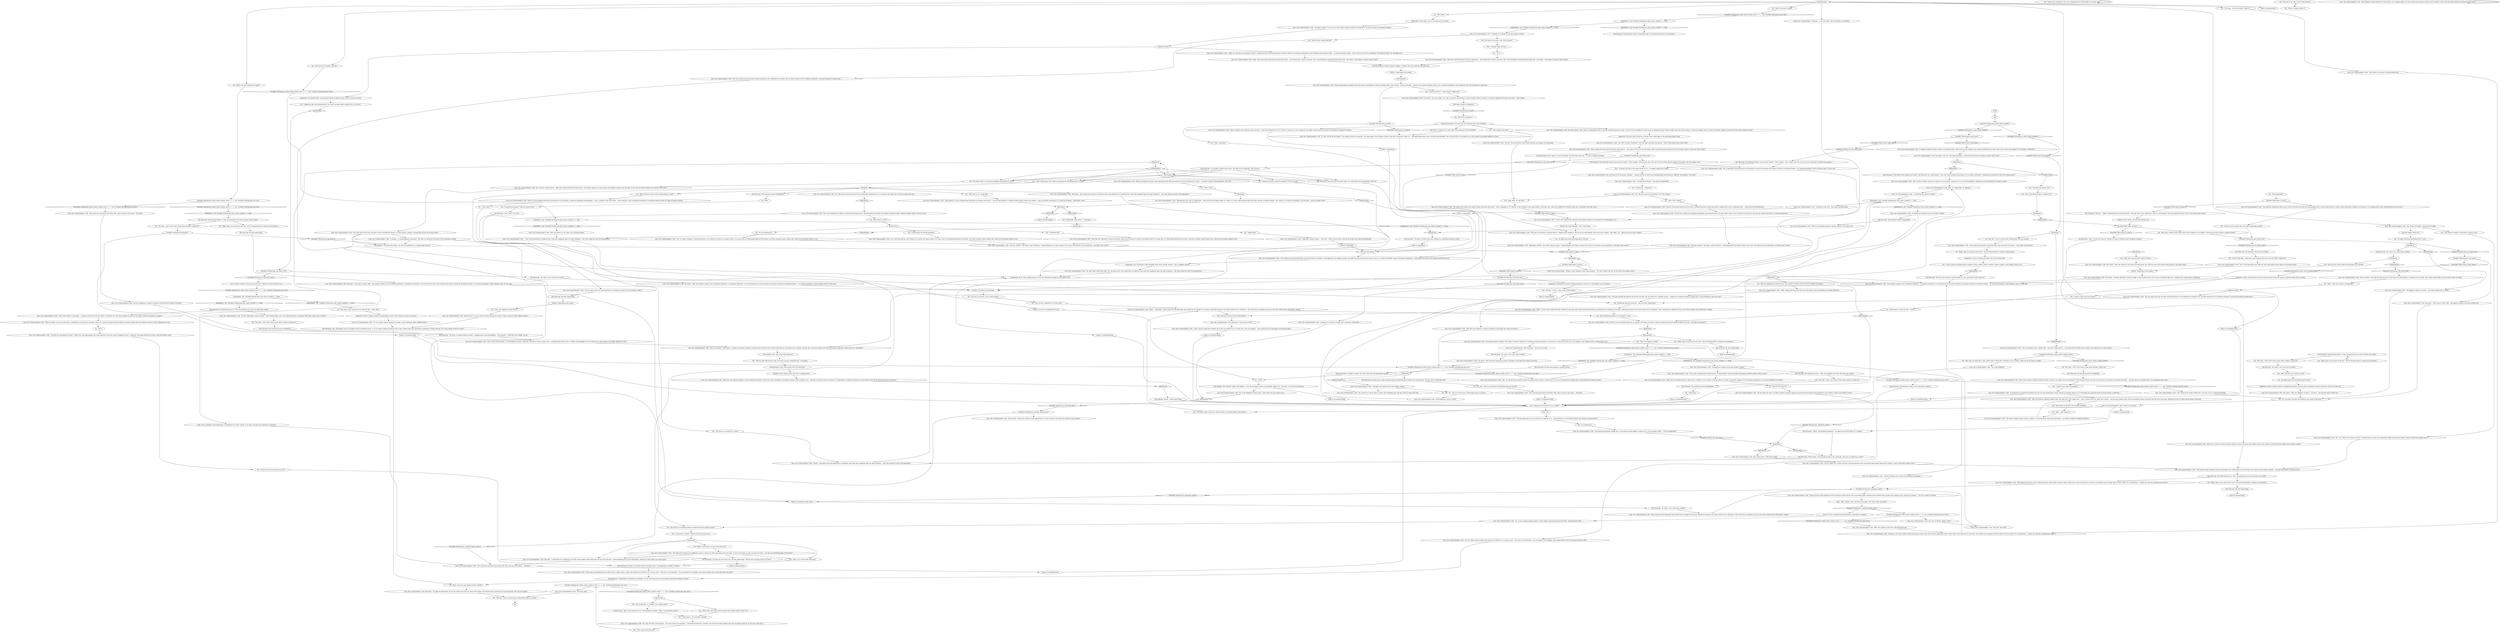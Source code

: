 # WHIRLING / LENA CRYPTIDS CHECK
# White check leading to the first batch of cryptids.
# ==================================================
digraph G {
	  0 [label="START"];
	  1 [label="input"];
	  2 [label="Lena, the Cryptozoologist's wife: \"Hmm... I'm not sure I agree with that, sweetie. At any rate, some argue that the kind green ape should also be thought of as human, especially because it has shown itself to be so *humane*. I don't dare form an opinion one way or the other without more information, though.\""];
	  3 [label="You: \"What evidence is there of this animal being a sound?\""];
	  4 [label="Lena, the Cryptozoologist's wife: \"Plenty. It's the evidence that led to its discovery. In the Twenties, a group of Areopagite ornithologists -- that is, scientists who study birds -- were trying out a new recording technology for capturing sounds outside the range of human hearing.\""];
	  5 [label="IsKimHere()  and  Variable[\"whirling.lena_kim_wants_cryptids\"] == false"];
	  6 [label="IsKimHere()  and  Variable[\"whirling.lena_kim_wants_cryptids\"] == false", shape=diamond];
	  7 [label="!(IsKimHere()  and  Variable[\"whirling.lena_kim_wants_cryptids\"] == false)", shape=diamond];
	  8 [label="You: \"Right, okay, we can move on for now.\" (It'd be dishonourable to renege on the promise.)"];
	  9 [label="Lena, the Cryptozoologist's wife: \"There are limits, you see, to how large a metabolism an ecosystem can beget. Some say a gravity anomaly below the Koko Nur desert might allow the creature to grow to these *gargantuan* sizes.\""];
	  10 [label="Lena, the Cryptozoologist's wife: \"Oh -- it is. None of its victims survived. Grieving relatives never even found their bodies because the Gnome's venom *dissolved* organic tissue.\""];
	  11 [label="You: \"It followed him?\""];
	  12 [label="Lena, the Cryptozoologist's wife: \"The bird was controlling his mind. It *kept* him from approaching. He could step back, but every time he stepped forward -- paralysis. Uwe spent three days trying, until the bird flew away.\""];
	  13 [label="Lena, the Cryptozoologist's wife: \"More like *he* followed it. A bird that big has many litres of blood in it and he was dying of thirst. For many days, Dr. Plattenkalk followed the teratorn, until they reached a great canyon wall, where the bird finally landed to rest.\""];
	  14 [label="Lena, the Cryptozoologist's wife: \"The eight-eyed teratorn was indifferent to him, as long as he didn't get closer than two steps. It even let him feed on some carcasses up there -- and the two unfertilized eggs it left behind.\""];
	  15 [label="Lena, the Cryptozoologist's wife: She grins. \"I'm glad you liked them, but I'm not really one to tell you about *all* of them. You should ask my husband if you get the chance. He's the real expert.\""];
	  16 [label="You: \"I helped you get your husband back. You *owe* me some sweet cryptid facts as a reward!\""];
	  17 [label="You: \"I want to know everything about cryptids. Living cryptids, extinct cryptids, marine cryptids, land cryptids. Bring it on!\""];
	  18 [label="Lena, the Cryptozoologist's wife: \"Your work must get quite frustrating. Well, okay, just one or two more...\" She grins."];
	  19 [label="You: \"But, but... this is so much more *interesting* than my real job.\""];
	  20 [label="Lena, the Cryptozoologist's wife: \"Please don't misunderstand me, either of you! I didn't mean to imply that Seolites are inferior to us. In many ways,\" she turns to the lieutenant, \"you are superior. For example, your earwax doesn't have a foul odour like ours does.\""];
	  21 [label="Kim Kitsuragi: \"A tremendous evolutionary advantage, I'm sure. But perhaps we've had enough speculative biology for today?\""];
	  22 [label="Lena, the Cryptozoologist's wife: \"What do you mean?\""];
	  23 [label="You: \"He doesn't seem to have any character flaws. No human being is that perfect.\""];
	  24 [label="Lena, the Cryptozoologist's wife: She smiles. \"Well, the most dangerous cryptid is thought to have been the Gnome of Geroma.\""];
	  25 [label="Kim Kitsuragi: \"If the body of the creature was found,\" the lieutenant can't help himself, \"why aren't there detailed illustrations of it in science textbooks? Confirming the existence of this very lethal species?\""];
	  26 [label="You: \"Shush, Kim, she's gonna tell me about the invisible cryptid. What is it?\""];
	  27 [label="Jump to: [daquahub]"];
	  28 [label="You: \"What does it, um, sound like?\""];
	  29 [label="Lena, the Cryptozoologist's wife: \"Like nothing. It's such a high-pitched sound that us humans can't hear it -- nor can other animals. It could be ringing right outside your window -- and you wouldn't even know it! It could be anywhere -- everywhere, even...\""];
	  30 [label="Jump to: [daquahub]"];
	  31 [label="Kim Kitsuragi: \"And I *don't*. Just one.\""];
	  32 [label="Lena, the Cryptozoologist's wife: \"...everything has a price, sweetie.\""];
	  33 [label="You: \"Wow. *The* cryptid?\""];
	  34 [label="You: \"I understand. He started hunting it.\""];
	  35 [label="Lena, the Cryptozoologist's wife: \"Absolutely, sweetie,\" she smiles, glad you agree. \"Cryptozoologists have been tracing it ever since, but Uamrao is vast, mysterious, and holds many secrets.\""];
	  36 [label="Lena, the Cryptozoologist's wife: \"This one's very famous, everyone knows it. People will be looking at that tie on you and thinking: that man is into cryptids.\" She winks. \"So -- what else do you want to know?\""];
	  37 [label="Logic: \"Alas!\" Always \"alas, and then it was gone!\" Isn't that overly convenient?"];
	  38 [label="Lena, the Cryptozoologist's wife: \"I'm very grateful to you, sweetie. But -- now that I think about it -- you should talk to Morell about cryptids. He could tell you so much more!\""];
	  39 [label="Lena, the Cryptozoologist's wife: \"Oh, I'd be delighted!\""];
	  40 [label="You: \"Why don't you have more information?\""];
	  41 [label="Kim Kitsuragi: The lieutenant pauses thoughtfully."];
	  42 [label="You: \"I don't understand. Why would you prolong your life? Being alive is terrible.\""];
	  43 [label="You: \"Right, okay, we can move on for now.\" (It'd be dishonourable to renege on the promise.)"];
	  44 [label="You: \"What if it's predatory?\""];
	  45 [label="You: \"They amplify each other.\""];
	  46 [label="Variable[\"whirling.lena_tell_water_lock\"]"];
	  47 [label="Variable[\"whirling.lena_tell_water_lock\"]", shape=diamond];
	  48 [label="!(Variable[\"whirling.lena_tell_water_lock\"])", shape=diamond];
	  49 [label="Volition: Or he'll be *disappointed* in you."];
	  50 [label="You: \"Immortal bacteria, immortal geologist? That's too wild.\""];
	  51 [label="You: No. It was a perfectly good explanation, stop being so sceptical."];
	  52 [label="You: \"Okay. What *is* this bird?\""];
	  53 [label="Lena, the Cryptozoologist's wife: \"The eight-eyed teratorn, the largest flying avian ever discovered -- with a wingspan of 11.5 metres. It was thought to have gone extinct 3,500 years ago, some even doubted the *fossils* were real. A mutation, they said. Until...\""];
	  54 [label="Lena, the Cryptozoologist's wife: \"It happened on a botanical expedition into the vast and unexplored Uamrao canyon in southeast Iilmaraa. Dr. Plattenkalk got separated from his group during a sandstorm...\""];
	  55 [label="Variable[\"TASK.inspect_traps_done\"]"];
	  56 [label="Variable[\"TASK.inspect_traps_done\"]", shape=diamond];
	  57 [label="!(Variable[\"TASK.inspect_traps_done\"])", shape=diamond];
	  58 [label="IsKimHere()  and  Variable[\"whirling.lena_kim_wants_cryptids\"] == false"];
	  59 [label="IsKimHere()  and  Variable[\"whirling.lena_kim_wants_cryptids\"] == false", shape=diamond];
	  60 [label="!(IsKimHere()  and  Variable[\"whirling.lena_kim_wants_cryptids\"] == false)", shape=diamond];
	  61 [label="Morell, the Cryptozoologist: \"Sure, why not?\" He scowls."];
	  62 [label="Jump to: [lenamainhub]"];
	  63 [label="kimhumanhub"];
	  64 [label="Kim Kitsuragi: The lieutenant leans in. \"Hey, you promised you'd only ask about one cryptid.\""];
	  65 [label="You: \"What's the tiniest cryptid?\""];
	  66 [label="Lena, the Cryptozoologist's wife: \"The most dangerous cryptid is thought to have been the Gnome of Geroma.\""];
	  67 [label="Kim Kitsuragi: The lieutenant leans in. \"Hey, you promised you'd only ask about *one* cryptid.\""];
	  68 [label="You: \"But, Kim... Don't *you* want to hear about another cryptid too?\""];
	  69 [label="You: \"Wow. With its saliva?\""];
	  70 [label="Lena, the Cryptozoologist's wife: \"The world's largest canyon system, sweetie. It's a barren waste east of the Erg desert -- an ancient riverbed, completely dried up.\""];
	  71 [label="You: \"Hold on, how did he survive to tell the story?\""];
	  72 [label="Suggestion: Nope, you don't have any new winning tactics to get the woman to spill the beans about cryptids."];
	  73 [label="Kim Kitsuragi: He nods approvingly."];
	  74 [label="Kim Kitsuragi: The lieutenant pauses thoughtfully."];
	  75 [label="Lena, the Cryptozoologist's wife: \"Mhm, Mijanou did talk about the end of the world a great deal before her abrupt departure.\""];
	  76 [label="Kim Kitsuragi: \"We don't have time for Cryptozoology 101. Let's get back to work, shall we?\""];
	  77 [label="Lena, the Cryptozoologist's wife: She looks at you, her voice grave suddenly. \"It still took the Gnome of Geroma an entire *day* to die.\""];
	  78 [label="Lena, the Cryptozoologist's wife: \"I thought we'd agreed on just one cryptid, sweetie.\""];
	  79 [label="Electrochemistry: Cryptids, cryptids, let's hear about ALL the interesting cryptids!"];
	  80 [label="Lena, the Cryptozoologist's wife: \"Oh, no, I didn't mean to imply that Seolites are inferior to us. In many ways,\" she turns to the lieutenant, \"you are superior. For example, your earwax doesn't have a foul odour like ours does.\""];
	  81 [label="Lena, the Cryptozoologist's wife: \"That would be the Giant of Koko Nur!\" she says as if it's common knowledge."];
	  82 [label="You: \"You mean, there is an immortal geologist wandering the world?\""];
	  83 [label="Lena, the Cryptozoologist's wife: \"I thought we'd agreed on just one cryptid, sweetie.\""];
	  84 [label="Lena, the Cryptozoologist's wife: \"No one knows for sure. It is like an *awful* mountain appearing from below the horizon and expanding to cover almost a third of your field of vision.\""];
	  85 [label="Lena, the Cryptozoologist's wife: \"The towering luminosity of Koko Nur is a bad omen in local folklore. Some say it's a fata morgana, others -- a fate unimaginable.\""];
	  86 [label="You: \"But, Kim... Don't *you* want to hear about another cryptid too?\""];
	  87 [label="You: \"Are there any photos of it?\""];
	  88 [label="Lena, the Cryptozoologist's wife: \"It could be,\" she says calmly. \"As I said, it could be *everywhere*, and we wouldn't know any better. It could be ringing all the days of our lives -- *and* nights.\""];
	  89 [label="Lena, the Cryptozoologist's wife: \"After that, the corpuscle appears to have migrated elsewhere. There have been recordings of anomalies similar to those spotted in Ea -- but they've been few and far between. It's impossible to confirm the presence of any stable Col Do Ma Ma Daqua population anywhere.\""];
	  90 [label="Suggestion: She *transforms* when speaking about these strange animals -- into a confident woman."];
	  91 [label="Lena, the Cryptozoologist's wife: \"He was lost, without any navigation equipment and desperately low on water. After a day or two he noticed a bird high in the noon sky. A great black bird, it seemed gargantuan.\""];
	  92 [label="You: \"He was following it?\""];
	  93 [label="Lena, the Cryptozoologist's wife: \"Yes. Or, rather, *hunting*. A bird that big has a lot of blood in it and he was dying of thirst. For many days, Dr. Plattenkalk followed the teratorn, until they reached a great canyon wall, where the bird finally landed to rest.\""];
	  94 [label="Rhetoric: He's sincere. He likes the audacity of it."];
	  95 [label="Variable[\"whirling.lena_white_check_cryptids\"]"];
	  96 [label="Variable[\"whirling.lena_white_check_cryptids\"]", shape=diamond];
	  97 [label="!(Variable[\"whirling.lena_white_check_cryptids\"])", shape=diamond];
	  98 [label="Jump to: [lenamainhub]"];
	  99 [label="Lena, the Cryptozoologist's wife: \"Your work must get quite frustrating. Well, okay, just one or two more...\" She smiles mischievously."];
	  100 [label="Lena, the Cryptozoologist's wife: \"Sorry, sweetie. I can't get into that just now. Garte did say he could deliver a telegram for me earlier, and I should really notify our house sitter about our delay...\""];
	  101 [label="IsKimHere()  and  Variable[\"whirling.lena_kim_wants_cryptids\"] == false"];
	  102 [label="IsKimHere()  and  Variable[\"whirling.lena_kim_wants_cryptids\"] == false", shape=diamond];
	  103 [label="!(IsKimHere()  and  Variable[\"whirling.lena_kim_wants_cryptids\"] == false)", shape=diamond];
	  104 [label="Kim Kitsuragi: He nods approvingly."];
	  105 [label="You: \"Just one or two more, Lena. Pretty please?\""];
	  106 [label="Lena, the Cryptozoologist's wife: \"I thought we'd agreed on just one cryptid, sweetie.\""];
	  107 [label="Lena, the Cryptozoologist's wife: \"Yes, and she's quite mad too -- after she treated herself with the bacteria, she stopped ageing, but also became increasingly eccentric and irascible, so that even her oldest friends were forced to pull away...\""];
	  108 [label="Lena, the Cryptozoologist's wife: \"Hmm...\" She thinks. \"Some argue that the kind green ape should also be thought of as human, especially because it has shown itself to be so *humane*. I don't dare form an opinion one way or the other without more information, though.\""];
	  109 [label="Variable[\"whirling.lena_white_check_cryptid_count\"] == 2  and  Variable[\"whirling.lena_just_one\"]"];
	  110 [label="Variable[\"whirling.lena_white_check_cryptid_count\"] == 2  and  Variable[\"whirling.lena_just_one\"]", shape=diamond];
	  111 [label="!(Variable[\"whirling.lena_white_check_cryptid_count\"] == 2  and  Variable[\"whirling.lena_just_one\"])", shape=diamond];
	  112 [label="IsKimHere()"];
	  113 [label="IsKimHere()", shape=diamond];
	  114 [label="!(IsKimHere())", shape=diamond];
	  115 [label="Jump to: [daquahub]"];
	  116 [label="Kim Kitsuragi: \"Okay. I won't spoil your fun,\" the lieutenant concedes. \"What is the invisible cryptid?\""];
	  117 [label="IsKimHere()"];
	  118 [label="IsKimHere()", shape=diamond];
	  119 [label="!(IsKimHere())", shape=diamond];
	  120 [label="Half Light: Maybe it's predatory?"];
	  121 [label="You: \"The Gnome of Geroma? That doesn't sound too bad.\""];
	  122 [label="You: \"*Cryobacter... katlensis*?\""];
	  123 [label="You: \"And there was something about an undiscovered sub-species of man?\""];
	  124 [label="Lena, the Cryptozoologist's wife: \"Yes. A bird that big has a lot of blood in it and he was dying of thirst. For many days Dr. Plattenkalk followed the teratorn. Until they reached a great canyon wall, where the bird finally landed to rest.\""];
	  125 [label="IsKimHere()"];
	  126 [label="IsKimHere()", shape=diamond];
	  127 [label="!(IsKimHere())", shape=diamond];
	  128 [label="IsKimHere()  and  Variable[\"whirling.lena_kim_wants_cryptids\"] == false"];
	  129 [label="IsKimHere()  and  Variable[\"whirling.lena_kim_wants_cryptids\"] == false", shape=diamond];
	  130 [label="!(IsKimHere()  and  Variable[\"whirling.lena_kim_wants_cryptids\"] == false)", shape=diamond];
	  131 [label="Lena, the Cryptozoologist's wife: She smiles. \"Well, the smallest cryptid is the *Cryobacter katlensis*, a unicellular bacterium. It was discovered in one of the northern-most points of Katla on the Boreal Plateau -- by renowned geologist Catelyn Mijanou some 70 years ago.\""];
	  132 [label="You: \"Right, okay, we can move on for now.\" (It'd be dishonourable to renege on the promise.)"];
	  133 [label="Lena, the Cryptozoologist's wife: \"Everyone thought the bacteria had driven her mad. But she really was a brilliant woman -- maybe the Cryobacter katlensis allowed her to see something no one else could...\""];
	  134 [label="Kim Kitsuragi: The lieutenant pauses thoughtfully."];
	  135 [label="Jump to: [lenamainhub]"];
	  136 [label="Kim Kitsuragi: \"Ah, fuck it. Let's have more cryptids.\""];
	  137 [label="Lena, the Cryptozoologist's wife: \"Alas, the first scientist who got his hands on the creature's corpse put it in a jar of formaldehyde, thinking that would detoxify the Gnome's venom.\""];
	  138 [label="Kim Kitsuragi: He nods approvingly."];
	  139 [label="You: \"Are there any *invisible* cryptids?\""];
	  140 [label="Kim Kitsuragi: \"Of course. All fairy tales have someone or something invisible in them.\""];
	  141 [label="You: \"You're right Kim, it's childish, but I need to know.\""];
	  142 [label="Lena, the Cryptozoologist's wife: \"No, dear. But this is basic physics... Oh, sorry, there I go assuming...\" She looks flustered for a moment, her eyes full of mute apology, then she recomposes herself. \"At any rate, these tests...\""];
	  143 [label="Lena, the Cryptozoologist's wife: \"The scientists soon discovered they could track and even *predict* what appeared to be feeding, mating, and migration patterns based on sound waves in a *strictly delimited* range of ultrasonic frequencies -- even higher than those of the highest-pitched bat calls.\""];
	  144 [label="Suggestion: This lady really should be a teacher. She's really good at the explaining things thing."];
	  145 [label="Lena, the Cryptozoologist's wife: \"Sequester. Thyme. Josquin --\" She nods. \"Those are but some of the Ma Ma Daqua they followed individually.\""];
	  146 [label="Lena, the Cryptozoologist's wife: \"They grew quite obsessed with these little birds -- even though they couldn't see them, they could distinguish among individual birds and,\" she smiles, \"even began to *name* some of them.\""];
	  147 [label="Lena, the Cryptozoologist's wife: \"Mijanou disappeared shortly after injecting herself with the bacteria she had brought back to study -- no doubt, in hopes of prolonging her *own* life.\""];
	  148 [label="Kim Kitsuragi: The lieutenant leans in. \"Hey, you promised you'd only ask about one cryptid.\""];
	  149 [label="Kim Kitsuragi: The lieutenant mutters something under his breath but nods for you to go ahead."];
	  150 [label="Lena, the Cryptozoologist's wife: \"Yes! It's the kind green ape. Half war story, half undiscovered species in the genus homo.\""];
	  151 [label="Lena, the Cryptozoologist's wife: \"Well, the cryptid on your pen is the kind green ape.\""];
	  152 [label="Lena, the Cryptozoologist's wife: \"I didn't mean to imply that Seolites are in any way inferior to us. In some ways, they are superior -- every species has its advantages and disadvantages.\""];
	  153 [label="Lena, the Cryptozoologist's wife: \"Which is to say, the kind green ape is a species with which we share a common ancestor and that evolved parallel to our own -- just like your partner's!\""];
	  154 [label="Kim Kitsuragi: \"Yes, advantages such as the flakier texture of Seolite earwax, or so I've heard. Nothing inspires pride in one's species quite like speculative evolutionary biology. Perhaps we've had enough of that for today?\""];
	  155 [label="Lena, the Cryptozoologist's wife: \"*Cryobacter katlensis*,\" she answers immediately."];
	  156 [label="Lena, the Cryptozoologist's wife: \"Alas, no. And the first scientist who got his hands on the creature's corpse put it in a jar of formaldehyde, thinking that would detoxify the Gnome's venom.\""];
	  157 [label="You: \"Why is the Ma Ma Daqua so afraid of us?\""];
	  158 [label="Kim Kitsuragi: The lieutenant pauses thoughtfully."];
	  159 [label="Kim Kitsuragi: \"Ah, fuck it. Let's have more cryptids.\""];
	  160 [label="You: \"Wait, she *injected* herself with it?\""];
	  161 [label="IsKimHere()"];
	  162 [label="IsKimHere()", shape=diamond];
	  163 [label="!(IsKimHere())", shape=diamond];
	  164 [label="Logic: Sure. A perfectly good explanation. It dissolved in its *own* venom. Go on then, ask about more gnomes or whatever."];
	  165 [label="Lena, the Cryptozoologist's wife: \"Yes. It has amazing healing qualities. Some soldiers reported growing back limbs, regaining their sight...\""];
	  166 [label="Untitled hub"];
	  167 [label="Lena, the Cryptozoologist's wife: \"Of course, sweetie. Do you want to hear about another cryptid? The teratorn is, by many accounts, the greatest though...\""];
	  168 [label="You: \"An eight-eyed mind-controlling bird? No way.\""];
	  169 [label="Lena, the Cryptozoologist's wife: She nods. \"I understand your scepticism, but that's what happens with things that are rare and stand out -- their disappearance is most memorable, and they are least likely to be found again.\""];
	  170 [label="You: \"Seems very convenient, that it just disappeared and nothing like it was seen again.\""];
	  171 [label="Variable[\"whirling.lena_white_check_cryptid_count\"] == 2  and  Variable[\"whirling.lena_just_one\"]"];
	  172 [label="Variable[\"whirling.lena_white_check_cryptid_count\"] == 2  and  Variable[\"whirling.lena_just_one\"]", shape=diamond];
	  173 [label="!(Variable[\"whirling.lena_white_check_cryptid_count\"] == 2  and  Variable[\"whirling.lena_just_one\"])", shape=diamond];
	  174 [label="Lena, the Cryptozoologist's wife: She turns to Morell. \"Right, honey?\""];
	  175 [label="Variable[\"whirling.lena_white_check_cryptids_failed\"]"];
	  176 [label="Variable[\"whirling.lena_white_check_cryptids_failed\"]", shape=diamond];
	  177 [label="!(Variable[\"whirling.lena_white_check_cryptids_failed\"])", shape=diamond];
	  178 [label="You: \"Hey, Lena, I'd really like to hear about some of those juicy *cryptids* you've studied. Could you tell me about a couple?\""];
	  179 [label="Lena, the Cryptozoologist's wife: \"It's our closest relative among the cryptids. Same taxonomic family, different genus.\""];
	  180 [label="Lena, the Cryptozoologist's wife: \"Please don't misunderstand me, either of you. *Human* as it is used in everyday speech is hardly a taxonomic category. For all intents and purposes, you can be thought of as human...\""];
	  181 [label="You: \"But, but... this is so much more *interesting* than my real job.\""];
	  182 [label="You: \"What did this cryptid look like?\""];
	  183 [label="Lena, the Cryptozoologist's wife: \"The bacterial colony Mijanou found had remained alive while frozen in ice for longer than anyone could reliably estimate -- certainly from before recorded history.\""];
	  184 [label="You: \"Just one or two more, Lena. Pretty please?\""];
	  185 [label="Kim Kitsuragi: The lieutenant pauses thoughtfully."];
	  186 [label="Variable[\"whirling.lena_big_giant\"]"];
	  187 [label="Variable[\"whirling.lena_big_giant\"]", shape=diamond];
	  188 [label="!(Variable[\"whirling.lena_big_giant\"])", shape=diamond];
	  189 [label="Jump to: [cryptidintrohub]"];
	  190 [label="Volition: Something in him breaks."];
	  191 [label="Lena, the Cryptozoologist's wife: \"What an interesting question! And the answer is: yes, there are!\""];
	  192 [label="Untitled hub"];
	  193 [label="Jump to: [daquahub]"];
	  194 [label="Lena, the Cryptozoologist's wife: \"It's the *Col Do Ma Ma Daqua*,\" the woman corrects her glasses. \"Its name means 'thin whisper of sound'. And that's *precisely* what it is -- self-replicating sound waves, invisible and intangible! The Col Do Ma Ma is very afraid of us, which makes it incredibly difficult to track...\""];
	  195 [label="You: \"I don't know... Do I look like a dweeb?\""];
	  196 [label="Half Light: I wouldn't be so sure. What if the damage is *also* invisible?"];
	  197 [label="Kim Kitsuragi: He nods approvingly."];
	  198 [label="Kim Kitsuragi: The lieutenant leans in. \"Hey, you promised you'd only ask about one cryptid.\""];
	  199 [label="Lena, the Cryptozoologist's wife: \"Well, the answer is: yes, there is an invisible cryptid.\""];
	  200 [label="You: \"Okay. Not now, let's back up a notch.\""];
	  201 [label="Lena, the Cryptozoologist's wife: \"Oh, I'd be delighted! Truth be told, I could really use the company too...\""];
	  202 [label="Variable[\"TASK.inspect_traps_done\"]"];
	  203 [label="Variable[\"TASK.inspect_traps_done\"]", shape=diamond];
	  204 [label="!(Variable[\"TASK.inspect_traps_done\"])", shape=diamond];
	  205 [label="Lena, the Cryptozoologist's wife: She grins. \"Can't say no to that. Well... the biggest cryptid is the Giant of Koko Nur.\""];
	  206 [label="Jump to: [lenamainhub]"];
	  207 [label="Lena, the Cryptozoologist's wife: \"The smallest cryptid is the *Cryobacter katlensis*, a unicellular bacterium. It was discovered in one of the northern-most points of Katla on the Boreal Plateau -- by renowned geologist Catelyn Mijanou some 70 years ago.\""];
	  208 [label="Jump to: [cryptidintrohub]"];
	  209 [label="You: \"People like him who stand out... they just don't belong here.\""];
	  210 [label="Jump to: [lenamainhub]"];
	  211 [label="Lena, the Cryptozoologist's wife: She grins. \"Can't say no to that. Well... the smallest cryptid is the *Cryobacter katlensis*, a unicellular bacterium. It was discovered in one of the northern-most points of Katla on the Boreal Plateau -- by renowned geologist Catelyn Mijanou some 70 years ago.\""];
	  212 [label="You: \"A whisper light and low...\""];
	  213 [label="Lena, the Cryptozoologist's wife: \"Well, dear -- they cancel each other out. And these tests were performed so recklessly that when they happened upon the right frequency... well, they wiped out most of the population.\""];
	  214 [label="You: \"But how can an animal be a sound?\""];
	  215 [label="You: \"Interesting. What about...\" (Conclude.)"];
	  216 [label="Lena, the Cryptozoologist's wife: \"Yes. The bacteria had survived in the ice since times immemorial. It is not hard to see where she could have gotten the idea.\""];
	  217 [label="Lena, the Cryptozoologist's wife: \"Indeed there is! It's our closest relative among the cryptids. Same taxonomic family, different genus.\""];
	  218 [label="You: \"Is this bird a cryptid?\" (Point to the tie she gave you.)"];
	  219 [label="Morell, the Cryptozoologist: \"Mutation...\" the man scoffs. \"All of evolution is a mutation.\""];
	  220 [label="Kim Kitsuragi: \"This one -- I liked,\" the lieutenant puts down his notes. \"Not only does it have eight eyes, *and* is a living fossil, *and* the largest bird ever to live. It also does mind control.\""];
	  221 [label="Variable[\"TASK.report_to_lena\"]"];
	  222 [label="Variable[\"TASK.report_to_lena\"]", shape=diamond];
	  223 [label="!(Variable[\"TASK.report_to_lena\"])", shape=diamond];
	  224 [label="Morell, the Cryptozoologist: \"Modern radar telemetry shows great promise -- we *will* confirm this one. By the end of the decade, latest.\""];
	  225 [label="Variable[\"whirling.lena_tell_water_lock\"]"];
	  226 [label="Variable[\"whirling.lena_tell_water_lock\"]", shape=diamond];
	  227 [label="!(Variable[\"whirling.lena_tell_water_lock\"])", shape=diamond];
	  228 [label="Suggestion: Sometimes, the most charming thing you can do is be *reasonable* in your requests."];
	  229 [label="Lena, the Cryptozoologist's wife: \"I suppose you could use a break, and I could use a distraction...\""];
	  230 [label="Kim Kitsuragi: The lieutenant shuts his eyes briefly..."];
	  231 [label="Variable[\"whirling.lena_tell_water_lock\"]"];
	  232 [label="Variable[\"whirling.lena_tell_water_lock\"]", shape=diamond];
	  233 [label="!(Variable[\"whirling.lena_tell_water_lock\"])", shape=diamond];
	  234 [label="Kim Kitsuragi: \"Ah, fuck it. Let's have more cryptids.\""];
	  235 [label="You: \"Just one or two more, Lena. Pretty please?\""];
	  236 [label="Lena, the Cryptozoologist's wife: \"Oh, sweetie, it's not all quite so awful. But prolonging one's life does seem to come with risks.\""];
	  237 [label="daquahub"];
	  238 [label="You: Just nod eagerly."];
	  239 [label="Variable[\"whirling.lena_col_half\"]"];
	  240 [label="Variable[\"whirling.lena_col_half\"]", shape=diamond];
	  241 [label="!(Variable[\"whirling.lena_col_half\"])", shape=diamond];
	  242 [label="You: \"Mhm, song birds.\""];
	  243 [label="You: \"Could it be *here*?\" (Look around.) \"Right now?\""];
	  244 [label="Lena, the Cryptozoologist's wife: \"It's not. Don't worry. If it were predatory we would have found it by the damage it inflicts.\""];
	  245 [label="Physical Instrument: You have *no clue* because you're not a DWEEB."];
	  246 [label="You: \"This has been educational, sadly we need to discuss something else.\" (Conclude.)"];
	  247 [label="You: \"War story?\""];
	  248 [label="Volition: Something in him breaks."];
	  249 [label="Lena, the Cryptozoologist's wife: \"Every now and then, the bird would dive down to feed on an animal carcass somewhere on the horizon. But by the time Uwe got there, the teratorn had taken off already -- and the carcass was picked clean. This happened many times.\""];
	  250 [label="Lena, the Cryptozoologist's wife: \"Yes way, sweetie,\" she smiles, used to derision. \"Cryptozoologists have been tracing it ever since, but Uamrao is vast, mysterious, and holds many secrets.\""];
	  251 [label="Suggestion: There's really no point in manipulating anyone. She'd be only too pleased to tell you about her work. Go on and ask!"];
	  252 [label="Kim Kitsuragi: The lieutenant throws you one of his *looks*. \"*One* cryptid -- not a couple. One. This won't turn into some kind of cryptid extravaganza.\""];
	  253 [label="Variable[\"whirling.lena_cryptids_rhetoric_alas\"]"];
	  254 [label="Variable[\"whirling.lena_cryptids_rhetoric_alas\"]", shape=diamond];
	  255 [label="!(Variable[\"whirling.lena_cryptids_rhetoric_alas\"])", shape=diamond];
	  256 [label="Lena, the Cryptozoologist's wife: \"But just one. I doubt your partner would appreciate it if I were to distract you from your duties for much longer!\""];
	  257 [label="Lena, the Cryptozoologist's wife: \"The biggest cryptid is of course -- the Giant of Koko Nur. It's huge.\""];
	  258 [label="You: \"Right, okay, we can move on for now.\" (It'd be dishonourable to renege on the promise.)"];
	  259 [label="Variable[\"whirling.lena_white_check_cryptid_count\"] == 2  and  Variable[\"whirling.lena_just_one\"]"];
	  260 [label="Variable[\"whirling.lena_white_check_cryptid_count\"] == 2  and  Variable[\"whirling.lena_just_one\"]", shape=diamond];
	  261 [label="!(Variable[\"whirling.lena_white_check_cryptid_count\"] == 2  and  Variable[\"whirling.lena_just_one\"])", shape=diamond];
	  262 [label="Kim Kitsuragi: The lieutenant looks at you, pleasantly surprised."];
	  263 [label="Lena, the Cryptozoologist's wife: She looks at the lieutenant, genially. \"...though Seolites do have some distinguishing characteristics, different *advantages*, if you will.\""];
	  264 [label="You: \"And just how big is it?\""];
	  265 [label="Encyclopedia: \"Col Do Ma Ma Daqua\" can also be translated as \"a whisper light and low.\""];
	  266 [label="Lena, the Cryptozoologist's wife: \"That is a sad story.\" She frowns. \"A group of university students assisting with the field work, in their enthusiasm for the project and, no doubt, because they were preoccupied with impressing their professors, nearly drove it to *extinction*.\""];
	  267 [label="IsKimHere()"];
	  268 [label="IsKimHere()", shape=diamond];
	  269 [label="!(IsKimHere())", shape=diamond];
	  270 [label="IsKimHere()"];
	  271 [label="IsKimHere()", shape=diamond];
	  272 [label="!(IsKimHere())", shape=diamond];
	  273 [label="You: \"She was preparing for the end times. She wanted to witness and record the Twilight Proceedings.\""];
	  274 [label="Kim Kitsuragi: \"That's not how the world works. Let's get back to our investigation, shall we?\""];
	  275 [label="You: \"It won't take long... what harm could hearing about one, just one *little* cryptid do?\""];
	  276 [label="Lena, the Cryptozoologist's wife: \"None of its victims survived. Grieving relatives never even found their bodies because the Gnome's venom dissolved organic tissue almost entirely.\""];
	  277 [label="Variable[\"whirling.lena_white_check_cryptid_count\"] == 2  and  Variable[\"whirling.lena_just_one\"]"];
	  278 [label="Variable[\"whirling.lena_white_check_cryptid_count\"] == 2  and  Variable[\"whirling.lena_just_one\"]", shape=diamond];
	  279 [label="!(Variable[\"whirling.lena_white_check_cryptid_count\"] == 2  and  Variable[\"whirling.lena_just_one\"])", shape=diamond];
	  280 [label="IsKimHere()"];
	  281 [label="IsKimHere()", shape=diamond];
	  282 [label="!(IsKimHere())", shape=diamond];
	  283 [label="Kim Kitsuragi: He gives Lena a look communicating something between disgust and exasperation. \"Ma'am, you're *confusing* him.\""];
	  284 [label="cryptidintrohub"];
	  285 [label="You: \"I intend to live forever too. As a symbol.\""];
	  286 [label="bacteriahub"];
	  287 [label="You: \"What's that?\""];
	  288 [label="Lena, the Cryptozoologist's wife: \"...they were performed so recklessly that when they happened upon the right frequency... well, they wiped out most of the population.\""];
	  289 [label="You: \"They cancel each other out.\""];
	  290 [label="Lena, the Cryptozoologist's wife: She nods gravely. \"They tried to communicate with it, and had no other means but sound. So they started sending out sound waves at frequencies they thought might match the Ma Ma Daqua's. And what happens when a sound wave meets another sound wave of the same frequency, dear?\""];
	  291 [label="Jump to: [cryptidintrohub]"];
	  292 [label="You: \"What happened?\""];
	  293 [label="Lena, the Cryptozoologist's wife: \"Then the teratorn suddenly looked at him. He could see it had *eight eyes* -- four on either side of its skull, like a spider -- and the man couldn't move. He was paralysed, frozen into place with the rock in his hand. Whatever he did, he could not get closer to the bird.\""];
	  294 [label="You: \"An eight-eyed mind-controlling bird? C'mon...\""];
	  295 [label="You: \"Okay. So it's never been seen again.\""];
	  296 [label="Suggestion: You should totally use emotional blackmail. Because that *always* works on women."];
	  297 [label="IsKimHere()"];
	  298 [label="IsKimHere()", shape=diamond];
	  299 [label="!(IsKimHere())", shape=diamond];
	  300 [label="You: \"But, but... this is so much more *interesting* than my real job.\""];
	  301 [label="Kim Kitsuragi: The lieutenant leans in. \"Hey, you promised you'd only ask about one cryptid.\""];
	  302 [label="Kim Kitsuragi: He nods and assumes a waiting posture."];
	  303 [label="Lena, the Cryptozoologist's wife: She smiles. \"Well, the cryptid on your pen is the kind green ape. Half war story, half undiscovered species in the genus homo.\""];
	  304 [label="Lena, the Cryptozoologist's wife: \"Some argue that the kind green ape should also be thought of as human, especially because it has shown itself to be so *humane*. I don't dare form an opinion one way or the other without more information, though.\""];
	  305 [label="Lena, the Cryptozoologist's wife: \"The kind green ape, too, is in some ways superior to us -- such kindness as it has demonstrated is not common among humans.\""];
	  306 [label="Jump to: [cryptidintrohub]"];
	  307 [label="Variable[\"whirling.lena_dangerous_giant\"]"];
	  308 [label="Variable[\"whirling.lena_dangerous_giant\"]", shape=diamond];
	  309 [label="!(Variable[\"whirling.lena_dangerous_giant\"])", shape=diamond];
	  310 [label="Lena, the Cryptozoologist's wife: \"Instead, all the venom leaked out of the creature's teeth and into the surrounding liquid, dissolving the creature itself. A poetic end, perhaps, but a real loss for science...\" she says, mostly to herself."];
	  311 [label="Lena, the Cryptozoologist's wife: \"Wild, yes. Impossible, no. Although...\""];
	  312 [label="Jump to: [cryptidintrohub]"];
	  313 [label="Lena, the Cryptozoologist's wife: \"Oh yes. None of its victims survived. Grieving relatives never even found their bodies because the Gnome's venom *dissolved* organic tissue.\""];
	  314 [label="You: \"Okay -- and Uamrao is...\""];
	  315 [label="Jump to: [cryptidintrohub]"];
	  316 [label="You: \"An eight-eyed mind-controlling bird. Fuck yes.\""];
	  317 [label="Kim Kitsuragi: \"I'm glad you see it that way.\" He nods approvingly. \"Did we have anything more to do here?\""];
	  318 [label="Suggestion: You're an enthusiastic idiot. But you're still an idiot."];
	  319 [label="You: \"But, Kim... Don't *you* want to hear about another cryptid too?\""];
	  320 [label="You: \"But, Kim... Don't *you* want to hear about another cryptid too?\""];
	  321 [label="Lena, the Cryptozoologist's wife: \"My husband did, but it's a shy creature and only shows itself to humans when it feels that it must invervene to save lives. No scientist has ever been able to track it down. It's so mysterious -- I really can't tell you anything more about it.\""];
	  322 [label="You: \"I think there's a name for that -- racism.\""];
	  323 [label="Lena, the Cryptozoologist's wife: \"We can assume that she has been living somewhere in the wilderness for decades now, all alone except for the *Cryobacter katlensis* coursing through her bloodstream...\""];
	  324 [label="Lena, the Cryptozoologist's wife: \"After Mijanou treated herself with the bacteria, she stopped ageing, but also became increasingly eccentric and irascible, so that even her oldest friends were forced to pull away...\""];
	  325 [label="IsKimHere()  and  Variable[\"whirling.lena_kim_wants_cryptids\"] == false"];
	  326 [label="IsKimHere()  and  Variable[\"whirling.lena_kim_wants_cryptids\"] == false", shape=diamond];
	  327 [label="!(IsKimHere()  and  Variable[\"whirling.lena_kim_wants_cryptids\"] == false)", shape=diamond];
	  328 [label="Lena, the Cryptozoologist's wife: \"I'm glad you did, dear.\" She seems genuinely glad."];
	  329 [label="Lena, the Cryptozoologist's wife: \"The *Col Do Ma Ma Daqua*, or 'thin whisper of sound'. And that's *precisely* what it seems to be -- self-replicating sound waves, invisible and intangible! It's very afraid of us, which makes it incredibly difficult to track.\""];
	  330 [label="IsKimHere()"];
	  331 [label="IsKimHere()", shape=diamond];
	  332 [label="!(IsKimHere())", shape=diamond];
	  333 [label="Lena, the Cryptozoologist's wife: \"Although the 'low' part is a little ironic -- the Col Do Ma Ma Daqua makes, or, rather, *is* such a high-pitched sound that other animals, including humans, can't *hear* it. It could be everywhere, all of the time -- and we wouldn't know.\""];
	  334 [label="Lena, the Cryptozoologist's wife: \"They realized that they had discovered a new species -- and called it the Col Do Ma Ma Daqua. After the Perikarnassian name for the voice of god, which is said to be *very* silent.\""];
	  335 [label="Lena, the Cryptozoologist's wife: \"No, dear. They cancel each other out. And these tests were performed so recklessly that when they happened upon the right frequency... well, they wiped out most of the population.\""];
	  336 [label="Lena, the Cryptozoologist's wife: \"Oh yes.\" The small silvery skull shines between your fingers, its beak sharp."];
	  337 [label="Lena, the Cryptozoologist's wife: \"Alone in the blasted desert heat the doctor wandered eastward, where man hasn't stepped foot in over a thousand years -- since the fall of Perikarnassis.\""];
	  338 [label="Variable[\"TASK.report_to_lena\"]"];
	  339 [label="Variable[\"TASK.report_to_lena\"]", shape=diamond];
	  340 [label="!(Variable[\"TASK.report_to_lena\"])", shape=diamond];
	  341 [label="Lena, the Cryptozoologist's wife: \"The professor climbed up there, with a rock in his hand. He found the bird sleeping with its head tucked under its wing. A great black pile of feathers on the perch. So he approached, slowly squeezing the rock in his fist...\""];
	  342 [label="Lena, the Cryptozoologist's wife: \"Yes way, sweetie,\" she smiles, used to derision. \"Cryptozoologists have been tracing it ever since, but Uamrao is vast, mysterious, and holds many secrets.\""];
	  343 [label="IsKimHere()"];
	  344 [label="IsKimHere()", shape=diamond];
	  345 [label="!(IsKimHere())", shape=diamond];
	  346 [label="Kim Kitsuragi: \"Ah, fuck it. Let's have more cryptids.\""];
	  347 [label="Lena, the Cryptozoologist's wife: She frowns. \"Oh dear. Normally I would be happy to talk cryptids all day, but I'm just so frazzled right now, I couldn't tell a tadpole from a fingerling.\""];
	  348 [label="You: \"Is that a cryptid on this pen you gave me?\" (Take out the pen she gave you.)"];
	  349 [label="You: \"You mean... Kim isn't human? I knew it!\""];
	  350 [label="Jump to: [cryptidintrohub]"];
	  351 [label="Lena, the Cryptozoologist's wife: \"Your work must get quite frustrating. Well, okay, just one or two more...\" She grins."];
	  352 [label="Lena, the Cryptozoologist's wife: \"Everything has a price, sweetie.\""];
	  353 [label="You: \"Oh.\""];
	  354 [label="Lena, the Cryptozoologist's wife: \"Granted, kindness may not be an evolutionary advantage...\""];
	  355 [label="You: \"Is it dangerous?\""];
	  356 [label="Volition: Something in him breaks."];
	  357 [label="Kim Kitsuragi: \"Of course. A common thread in these -- disappearance and unfalsifiability...\" He concedes: \"I liked the story, though, ma'am.\""];
	  358 [label="Encyclopedia: Whooh... tough choice there."];
	  359 [label="You: \"Until?\""];
	  360 [label="Lena, the Cryptozoologist's wife: \"Until it was *sighted* by renowned Gottwaldian explorer and naturalist Uwe Plattenkalk in '21.\""];
	  361 [label="Encyclopedia: This *renown* seems a bit dubious -- your own catalogue comes up completely empty, but -- of course -- you are not all knowing."];
	  362 [label="Morell, the Cryptozoologist: \"Very, *very* hard.\""];
	  363 [label="Kim Kitsuragi: \"Uhm... Do we have time for *breaks* to listen to theories about imaginary animals?\""];
	  364 [label="You: \"Okay, Kim. Just one little cryptid. Promise.\""];
	  365 [label="You: \"I'm pretty sure Kim is the same species as us... to suggest otherwise is stupid.\""];
	  366 [label="You: \"What's the biggest cryptid?\""];
	  367 [label="You: \"What's the most dangerous cryptid?\""];
	  368 [label="Jump to: [lenamainhub]"];
	  369 [label="You: \"But, but... this is so much more *interesting* than my real job.\""];
	  370 [label="Lena, the Cryptozoologist's wife: \"Well, the most dangerous cryptid is thought to have been the Gnome of Geroma.\""];
	  371 [label="Kim Kitsuragi: \"Ah, fuck it. Let's have more cryptids.\""];
	  372 [label="unicellularhub"];
	  373 [label="Volition: Something in him breaks."];
	  374 [label="You: \"Extinction?\""];
	  375 [label="Encyclopedia: Psst. They cancel each other out."];
	  376 [label="Lena, the Cryptozoologist's wife: \"Yes, that's another translation.\" Her eyes light up behind her glasses. \"They're both quite lovely, aren't they?\""];
	  377 [label="You: \"Go on.\""];
	  378 [label="Variable[\"whirling.lena_tell_water_lock\"]"];
	  379 [label="Variable[\"whirling.lena_tell_water_lock\"]", shape=diamond];
	  380 [label="!(Variable[\"whirling.lena_tell_water_lock\"])", shape=diamond];
	  381 [label="Kim Kitsuragi: The lieutenant throws you one of his *looks*. \"*One* cryptid -- like you said. One. This can't turn into some kind of cryptid extravaganza. We have things to do.\""];
	  382 [label="Kim Kitsuragi: \"It's actually *a little* hard to see.\" He looks at her sceptically. \"But do go on.\""];
	  383 [label="Lena, the Cryptozoologist's wife: \"Yes. It was reported by soldiers in South Safre during the war. The kind green ape would visit bunkers during the night, healing wounded soldiers with its saliva.\""];
	  384 [label="Half Light: Eat the bird, Uwe. It's the only way to survive."];
	  385 [label="You: \"I need to hear about this sighting.\""];
	  386 [label="Jump to: [cryptidintrohub]"];
	  387 [label="Untitled hub (03)"];
	  388 [label="Variable[\"TASK.report_to_lena\"]"];
	  389 [label="Variable[\"TASK.report_to_lena\"]", shape=diamond];
	  390 [label="!(Variable[\"TASK.report_to_lena\"])", shape=diamond];
	  391 [label="You: \"Hey, Lena, I'd like to hear about some of the cryptids you've studied. Could you just tell me about a couple of them?\""];
	  392 [label="Lena, the Cryptozoologist's wife: She smiles. \"Well, the *biggest* cryptid is -- of course -- the horrible Giant of Koko Nur.\""];
	  393 [label="IsKimHere()"];
	  394 [label="IsKimHere()", shape=diamond];
	  395 [label="!(IsKimHere())", shape=diamond];
	  396 [label="You: \"Have you ever tried to find the kind green ape yourself?\""];
	  397 [label="You: \"And undoubtedly inferior to our species as well.\""];
	  398 [label="You: \"I knew it, Kim! You're not human!\""];
	  399 [label="You: \"Right, okay, we can move on for now.\" (It'd be dishonourable to renege on the promise.)"];
	  400 [label="Lena, the Cryptozoologist's wife: \"That's what makes it so peculiar -- a species surviving at the very limits of scientific law. The Giant of Koko Nur must be the largest animal the planet can support.\""];
	  401 [label="Kim Kitsuragi: \"Fine I'll bite.\" The lieutenant looks at her sceptically. \"How can an animal be a sound?\""];
	  402 [label="Jump to: [lenamainhub]"];
	  403 [label="Volition: Something in him breaks."];
	  404 [label="You: \"Wow.\""];
	  405 [label="Conceptualization: Not *really*. It's just stylization. The way they drew eyes -- it's not a zoological drawing."];
	  406 [label="Lena, the Cryptozoologist's wife: \"Mhm. They grew quite obsessed with these little birds -- even though they couldn't see them, they could distinguish among individual birds and,\" she smiles, \"even began to *name* some of them.\""];
	  407 [label="You: \"Cryptid extravaganza? I like the sound of that.\""];
	  408 [label="Lena, the Cryptozoologist's wife: \"Yes. A unicellular bacterium that was discovered in one of the northern-most points of Katla on the Boreal Plateau -- by renowned geologist Catelyn Mijanou some 70 years ago.\""];
	  409 [label="Lena, the Cryptozoologist's wife: \"No.\" Her eyes narrow mysteriously. \"It's *the* cryptid.\""];
	  410 [label="Untitled hub"];
	  411 [label="You: \"So that was the last anyone saw of it?\""];
	  412 [label="Lena, the Cryptozoologist's wife: \"Sadly, yes. But there are numerous reports of eight-eyed bird skulls from Iilmaraa. And then there's the striking resemblance to the Perikarnassian Imperial Eagle -- an ancient heraldic symbol -- that is hard to pass off as coincidence. The imperial eagle, too, had eight eyes.\""];
	  413 [label="Kim Kitsuragi: He looks at you with wonder and sincere pity. \"I'm beginning to wonder if I should.\""];
	  414 [label="Suggestion: There's really no point in manipulating anyone. You're chummy. Just go on and ask!"];
	  415 [label="Lena, the Cryptozoologist's wife: \"A couple of campers found it when it was already dying. They heard an odd wailing in the woods and followed the sound. They were scared and wrapped it in tarpaulin to suffocate it.\""];
	  416 [label="You: \"But, Kim... Don't *you* want to hear about another cryptid too?\""];
	  417 [label="Lena, the Cryptozoologist's wife: \"It *was* reportedly a small creature -- with webbed fingers and a protruding forehead. An ungainly little thing. Quite scary to look at.\""];
	  418 [label="Lena, the Cryptozoologist's wife: \"We can assume that she has been living somewhere in the wilderness for decades now, all alone except for the *Cryobacter katlensis* coursing through her bloodstream...\""];
	  419 [label="Lena, the Cryptozoologist's wife: \"The Giant lives in the most arid parts of the vast Koko Nur desert, in South Samara, casting a strange light across the barren wastes.\""];
	  420 [label="You: \"No, I'm pretty sure Kim isn't human in any sense of the word.\""];
	  421 [label="Lena, the Cryptozoologist's wife: She grins. \"Can't say no to that.\""];
	  422 [label="You: \"What's so special about it?\""];
	  423 [label="Lena, the Cryptozoologist's wife: \"When playing back recordings they had made in the foothills of the Ea mountain range, they noticed... certain anomalies -- patterns that seemed random at first, but, on closer examination, were consistent with the waveforms of song birds...\""];
	  424 [label="You: \"I don't know.\""];
	  425 [label="Lena, the Cryptozoologist's wife: \"Many scientists have asked the same question -- some have claimed that it isn't *itself* a sound, but a tiny *corpuscle* that emits sound waves. But there's no evidence to support this theory.\""];
	  426 [label="Lena, the Cryptozoologist's wife: \"Exactly... And these tests were performed so recklessly that when they happened upon the right frequency... well, they wiped out most of the population.\""];
	  427 [label="Variable[\"whirling.lena_white_check_cryptid_count\"] == 2  and  Variable[\"whirling.lena_just_one\"]"];
	  428 [label="Variable[\"whirling.lena_white_check_cryptid_count\"] == 2  and  Variable[\"whirling.lena_just_one\"]", shape=diamond];
	  429 [label="!(Variable[\"whirling.lena_white_check_cryptid_count\"] == 2  and  Variable[\"whirling.lena_just_one\"])", shape=diamond];
	  430 [label="Lena, the Cryptozoologist's wife: \"Of course, dear.\""];
	  431 [label="Inland Empire: Great. This is great shit. You need more."];
	  432 [label="You: \"Why?\""];
	  433 [label="You: \"The Gnome of Geroma? That sounds terrifying.\""];
	  434 [label="Reaction Speed: Watch out!"];
	  435 [label="You: \"Could you tell me about one, just *one* interesting cryptid?\""];
	  436 [label="You: \"Just one -- or two -- more, Lena. Pretty please?\""];
	  437 [label="Lena, the Cryptozoologist's wife: \"It was seen in South Safre during the war, visiting bunkers during the night and healing wounded soldiers with its saliva.\""];
	  438 [label="Lena, the Cryptozoologist's wife: \"The ape is very shy. It prefers observing human activity from afar and only approaches when it feels that it must intervene to save lives. No scientist has managed to track it down. Not even Morell. It's so mysterious -- I really can't tell you anything more about it.\""];
	  439 [label="Lena, the Cryptozoologist's wife: She grins. \"Can't say no to that.\""];
	  440 [label="You: \"He's so cool, completely out of this world.\""];
	  441 [label="Kim Kitsuragi: \"Hooey,\" the lieutenant interjects. \"No animal can be that large. It's a mirage.\""];
	  442 [label="Lena, the Cryptozoologist's wife: She smiles gently. \"What about what?\""];
	  443 [label="IsKimHere()"];
	  444 [label="IsKimHere()", shape=diamond];
	  445 [label="!(IsKimHere())", shape=diamond];
	  446 [label="You: \"Name them?\""];
	  447 [label="Conceptualization: Gravity anomaly? Diggin' it. Diggin' this para-scientific stuff right here."];
	  448 [label="Empathy: Great regret washes over her. A wending cloth."];
	  449 [label="Suggestion: Oh no, she's making excuses. You're not interesting enough to talk cryptids with."];
	  450 [label="You: \"Wait... what do you mean 'strange light'?\""];
	  451 [label="Lena, the Cryptozoologist's wife: \"A mirage... or a psychogenous luminance.\" She does not elaborate the nature of this luminance further."];
	  452 [label="nokimhumanhub"];
	  453 [label="Lena, the Cryptozoologist's wife: \"I thought we'd agreed on just one cryptid, sweetie.\""];
	  454 [label="You: \"Hah, that's why I always have to take the lead -- right, Kim?\""];
	  455 [label="Lena, the Cryptozoologist's wife: \"In everyday speech, *human* isn't really a scientific category. For all legal and ethical purposes, your partner is a person just like you, so you might as well *think* of him as being human, too.\""];
	  456 [label="Lena, the Cryptozoologist's wife: \"The cryptid on your pen is the kind green ape.\""];
	  457 [label="Jump to: [cryptidintrohub]"];
	  458 [label="You: \"Man, I just can't get enough of these cryptids.\""];
	  459 [label="Lena, the Cryptozoologist's wife: \"The Gnome of Geroma.\" She pauses for effect."];
	  460 [label="Lena, the Cryptozoologist's wife: \"Your work must get quite frustrating. Well, okay, just one or two more...\" She grins."];
	  0 -> 1
	  1 -> 95
	  2 -> 40
	  2 -> 397
	  3 -> 4
	  4 -> 424
	  5 -> 6
	  5 -> 7
	  6 -> 199
	  7 -> 444
	  8 -> 198
	  9 -> 432
	  10 -> 183
	  11 -> 13
	  12 -> 411
	  13 -> 342
	  14 -> 169
	  14 -> 317
	  14 -> 295
	  15 -> 369
	  16 -> 298
	  17 -> 394
	  18 -> 208
	  19 -> 352
	  20 -> 21
	  21 -> 458
	  22 -> 441
	  22 -> 210
	  22 -> 23
	  23 -> 108
	  24 -> 277
	  25 -> 137
	  26 -> 195
	  27 -> 238
	  28 -> 29
	  29 -> 117
	  30 -> 238
	  31 -> 49
	  32 -> 325
	  33 -> 337
	  34 -> 124
	  35 -> 222
	  36 -> 316
	  37 -> 254
	  38 -> 175
	  39 -> 285
	  40 -> 439
	  41 -> 374
	  42 -> 237
	  43 -> 138
	  44 -> 245
	  45 -> 336
	  46 -> 48
	  46 -> 47
	  47 -> 202
	  48 -> 230
	  49 -> 359
	  50 -> 312
	  51 -> 165
	  52 -> 53
	  53 -> 339
	  54 -> 315
	  54 -> 293
	  55 -> 56
	  55 -> 57
	  56 -> 415
	  57 -> 226
	  58 -> 59
	  58 -> 60
	  59 -> 64
	  60 -> 454
	  61 -> 207
	  63 -> 455
	  63 -> 366
	  63 -> 399
	  64 -> 400
	  64 -> 417
	  65 -> 278
	  66 -> 277
	  67 -> 43
	  67 -> 86
	  68 -> 159
	  69 -> 166
	  70 -> 293
	  71 -> 14
	  72 -> 207
	  73 -> 135
	  74 -> 249
	  75 -> 133
	  76 -> 207
	  77 -> 125
	  78 -> 301
	  78 -> 437
	  79 -> 359
	  80 -> 21
	  81 -> 420
	  82 -> 107
	  83 -> 185
	  83 -> 370
	  84 -> 308
	  85 -> 187
	  86 -> 186
	  87 -> 157
	  88 -> 120
	  89 -> 331
	  90 -> 335
	  91 -> 250
	  92 -> 93
	  93 -> 342
	  94 -> 388
	  95 -> 96
	  95 -> 97
	  96 -> 55
	  97 -> 203
	  99 -> 258
	  100 -> 450
	  101 -> 102
	  101 -> 103
	  102 -> 149
	  103 -> 106
	  104 -> 62
	  105 -> 212
	  106 -> 105
	  106 -> 182
	  107 -> 419
	  108 -> 40
	  108 -> 397
	  109 -> 110
	  109 -> 111
	  110 -> 326
	  111 -> 460
	  112 -> 113
	  112 -> 114
	  113 -> 442
	  114 -> 401
	  115 -> 238
	  116 -> 195
	  117 -> 118
	  117 -> 119
	  118 -> 402
	  119 -> 215
	  120 -> 240
	  121 -> 10
	  122 -> 409
	  123 -> 218
	  124 -> 342
	  125 -> 126
	  125 -> 127
	  126 -> 25
	  127 -> 87
	  128 -> 129
	  128 -> 130
	  129 -> 302
	  130 -> 78
	  131 -> 373
	  132 -> 104
	  133 -> 209
	  134 -> 357
	  136 -> 304
	  137 -> 311
	  138 -> 211
	  139 -> 428
	  140 -> 193
	  141 -> 116
	  142 -> 289
	  143 -> 90
	  144 -> 376
	  145 -> 30
	  146 -> 447
	  147 -> 287
	  148 -> 321
	  148 -> 132
	  150 -> 248
	  151 -> 438
	  152 -> 306
	  153 -> 281
	  154 -> 458
	  155 -> 122
	  156 -> 311
	  157 -> 267
	  158 -> 404
	  159 -> 200
	  160 -> 217
	  161 -> 163
	  161 -> 164
	  162 -> 383
	  163 -> 42
	  163 -> 82
	  163 -> 274
	  163 -> 50
	  163 -> 286
	  164 -> 351
	  165 -> 123
	  166 -> 34
	  166 -> 11
	  166 -> 92
	  167 -> 387
	  168 -> 251
	  169 -> 351
	  170 -> 170
	  171 -> 173
	  171 -> 174
	  172 -> 58
	  173 -> 151
	  174 -> 61
	  175 -> 177
	  175 -> 178
	  176 -> 72
	  177 -> 319
	  178 -> 39
	  179 -> 154
	  180 -> 264
	  181 -> 18
	  182 -> 418
	  183 -> 148
	  184 -> 422
	  185 -> 191
	  186 -> 188
	  186 -> 189
	  187 -> 112
	  188 -> 265
	  189 -> 285
	  190 -> 372
	  191 -> 444
	  192 -> 26
	  192 -> 141
	  193 -> 238
	  194 -> 266
	  195 -> 142
	  196 -> 194
	  197 -> 403
	  198 -> 8
	  198 -> 68
	  199 -> 288
	  200 -> 168
	  201 -> 271
	  202 -> 204
	  202 -> 205
	  203 -> 297
	  204 -> 176
	  205 -> 420
	  207 -> 373
	  208 -> 285
	  209 -> 2
	  211 -> 373
	  212 -> 377
	  213 -> 449
	  214 -> 426
	  215 -> 443
	  216 -> 162
	  217 -> 154
	  218 -> 410
	  219 -> 360
	  220 -> 94
	  221 -> 224
	  221 -> 223
	  222 -> 268
	  223 -> 225
	  224 -> 268
	  225 -> 227
	  225 -> 228
	  226 -> 252
	  227 -> 229
	  228 -> 436
	  229 -> 271
	  230 -> 275
	  231 -> 233
	  231 -> 234
	  232 -> 100
	  233 -> 348
	  234 -> 131
	  235 -> 440
	  236 -> 325
	  237 -> 3
	  237 -> 244
	  237 -> 213
	  237 -> 216
	  237 -> 28
	  237 -> 158
	  238 -> 143
	  239 -> 241
	  239 -> 242
	  240 -> 44
	  241 -> 194
	  242 -> 143
	  243 -> 88
	  244 -> 197
	  245 -> 425
	  245 -> 290
	  245 -> 196
	  245 -> 45
	  246 -> 431
	  247 -> 384
	  248 -> 347
	  249 -> 385
	  250 -> 222
	  251 -> 392
	  252 -> 408
	  252 -> 365
	  253 -> 256
	  253 -> 255
	  254 -> 51
	  254 -> 171
	  255 -> 351
	  257 -> 420
	  258 -> 318
	  259 -> 261
	  259 -> 262
	  260 -> 128
	  261 -> 81
	  262 -> 80
	  263 -> 155
	  264 -> 84
	  265 -> 238
	  266 -> 375
	  267 -> 269
	  267 -> 270
	  268 -> 221
	  269 -> 388
	  270 -> 272
	  270 -> 273
	  271 -> 379
	  272 -> 285
	  273 -> 75
	  274 -> 207
	  275 -> 150
	  276 -> 183
	  277 -> 280
	  277 -> 279
	  278 -> 101
	  279 -> 156
	  280 -> 282
	  280 -> 283
	  281 -> 63
	  282 -> 453
	  283 -> 181
	  284 -> 65
	  284 -> 139
	  284 -> 459
	  284 -> 367
	  284 -> 368
	  284 -> 247
	  284 -> 219
	  284 -> 349
	  285 -> 353
	  286 -> 161
	  286 -> 42
	  286 -> 82
	  286 -> 274
	  286 -> 50
	  286 -> 286
	  287 -> 330
	  288 -> 449
	  289 -> 427
	  290 -> 144
	  291 -> 285
	  292 -> 338
	  293 -> 433
	  294 -> 343
	  295 -> 413
	  296 -> 16
	  297 -> 299
	  297 -> 300
	  298 -> 231
	  299 -> 38
	  300 -> 99
	  301 -> 320
	  301 -> 259
	  302 -> 79
	  303 -> 248
	  304 -> 307
	  305 -> 355
	  306 -> 285
	  307 -> 309
	  307 -> 310
	  308 -> 112
	  309 -> 356
	  310 -> 37
	  311 -> 32
	  312 -> 285
	  313 -> 183
	  314 -> 70
	  315 -> 285
	  316 -> 35
	  317 -> 98
	  318 -> 17
	  319 -> 74
	  320 -> 41
	  321 -> 307
	  322 -> 153
	  323 -> 209
	  324 -> 324
	  325 -> 328
	  325 -> 327
	  326 -> 67
	  327 -> 83
	  328 -> 115
	  329 -> 266
	  330 -> 332
	  330 -> 333
	  331 -> 358
	  332 -> 115
	  333 -> 117
	  334 -> 378
	  334 -> 405
	  335 -> 449
	  336 -> 52
	  337 -> 91
	  338 -> 340
	  338 -> 341
	  339 -> 360
	  340 -> 220
	  341 -> 435
	  342 -> 222
	  343 -> 345
	  343 -> 346
	  344 -> 364
	  345 -> 257
	  346 -> 393
	  347 -> 207
	  348 -> 172
	  349 -> 456
	  350 -> 285
	  351 -> 457
	  352 -> 325
	  353 -> 305
	  354 -> 307
	  355 -> 85
	  356 -> 136
	  357 -> 329
	  358 -> 285
	  359 -> 361
	  360 -> 362
	  361 -> 201
	  361 -> 386
	  362 -> 36
	  363 -> 276
	  364 -> 303
	  365 -> 263
	  366 -> 260
	  367 -> 109
	  369 -> 461
	  370 -> 277
	  371 -> 24
	  372 -> 423
	  373 -> 235
	  374 -> 291
	  375 -> 246
	  376 -> 334
	  377 -> 146
	  378 -> 380
	  378 -> 381
	  379 -> 253
	  380 -> 382
	  381 -> 408
	  381 -> 365
	  382 -> 42
	  382 -> 82
	  382 -> 274
	  382 -> 50
	  382 -> 286
	  383 -> 123
	  383 -> 69
	  384 -> 167
	  385 -> 54
	  386 -> 285
	  387 -> 296
	  387 -> 412
	  388 -> 390
	  388 -> 391
	  389 -> 36
	  390 -> 363
	  391 -> 46
	  392 -> 420
	  393 -> 395
	  393 -> 396
	  394 -> 76
	  395 -> 232
	  396 -> 322
	  397 -> 153
	  398 -> 284
	  399 -> 73
	  400 -> 9
	  401 -> 426
	  403 -> 160
	  404 -> 407
	  405 -> 389
	  406 -> 447
	  407 -> 31
	  408 -> 373
	  409 -> 33
	  409 -> 52
	  410 -> 169
	  410 -> 295
	  410 -> 317
	  410 -> 71
	  411 -> 413
	  412 -> 406
	  413 -> 20
	  414 -> 179
	  415 -> 77
	  416 -> 134
	  417 -> 416
	  418 -> 209
	  419 -> 265
	  419 -> 451
	  419 -> 356
	  420 -> 22
	  421 -> 371
	  422 -> 184
	  423 -> 243
	  423 -> 239
	  424 -> 214
	  425 -> 27
	  426 -> 449
	  427 -> 429
	  427 -> 430
	  428 -> 5
	  429 -> 192
	  430 -> 369
	  431 -> 448
	  432 -> 12
	  433 -> 314
	  434 -> 294
	  435 -> 46
	  436 -> 206
	  437 -> 180
	  438 -> 307
	  439 -> 152
	  440 -> 108
	  441 -> 401
	  442 -> 313
	  443 -> 445
	  443 -> 446
	  444 -> 140
	  445 -> 288
	  446 -> 145
	  447 -> 190
	  448 -> 89
	  449 -> 207
	  450 -> 452
	  451 -> 265
	  451 -> 356
	  452 -> 398
	  452 -> 323
	  452 -> 350
	  453 -> 19
	  453 -> 236
	  454 -> 414
	  455 -> 354
	  455 -> 421
	  456 -> 438
	  457 -> 285
	  458 -> 15
	  459 -> 121
	  459 -> 434
	  460 -> 66
}

